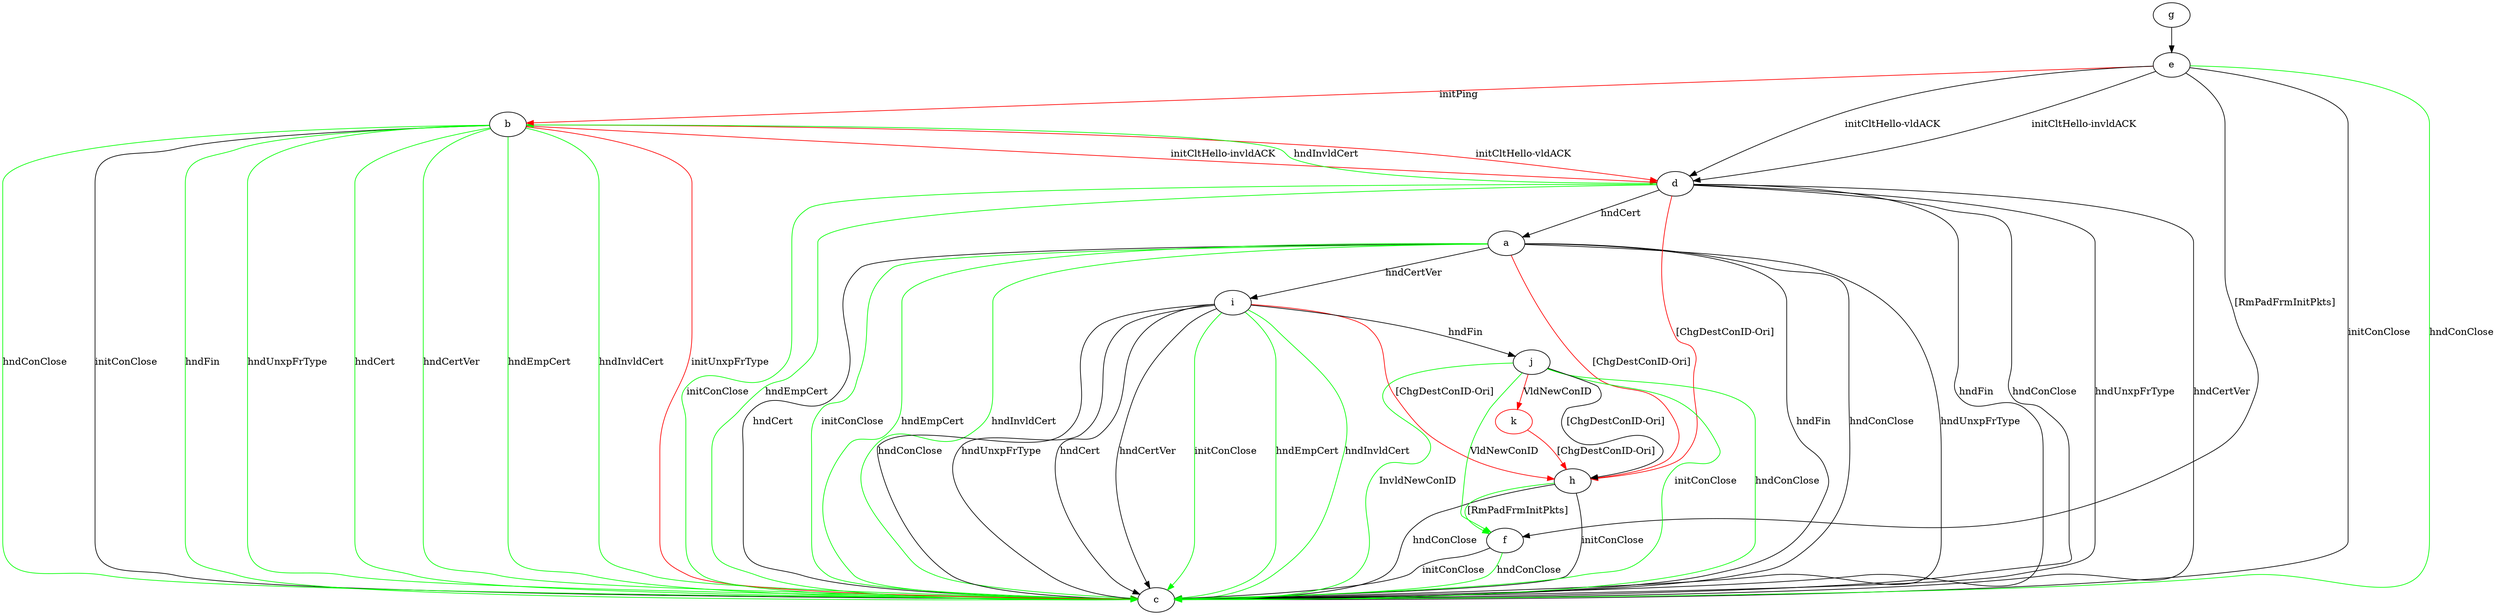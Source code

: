 digraph "" {
	a -> c	[key=0,
		label="hndFin "];
	a -> c	[key=1,
		label="hndConClose "];
	a -> c	[key=2,
		label="hndUnxpFrType "];
	a -> c	[key=3,
		label="hndCert "];
	a -> c	[key=4,
		color=green,
		label="initConClose "];
	a -> c	[key=5,
		color=green,
		label="hndEmpCert "];
	a -> c	[key=6,
		color=green,
		label="hndInvldCert "];
	a -> h	[key=0,
		color=red,
		label="[ChgDestConID-Ori] "];
	a -> i	[key=0,
		label="hndCertVer "];
	b -> c	[key=0,
		label="initConClose "];
	b -> c	[key=1,
		color=green,
		label="hndFin "];
	b -> c	[key=2,
		color=green,
		label="hndConClose "];
	b -> c	[key=3,
		color=green,
		label="hndUnxpFrType "];
	b -> c	[key=4,
		color=green,
		label="hndCert "];
	b -> c	[key=5,
		color=green,
		label="hndCertVer "];
	b -> c	[key=6,
		color=green,
		label="hndEmpCert "];
	b -> c	[key=7,
		color=green,
		label="hndInvldCert "];
	b -> c	[key=8,
		color=red,
		label="initUnxpFrType "];
	b -> d	[key=0,
		color=red,
		label="initCltHello-vldACK "];
	b -> d	[key=1,
		color=red,
		label="initCltHello-invldACK "];
	d -> a	[key=0,
		label="hndCert "];
	d -> b	[key=0,
		color=green,
		label="hndInvldCert "];
	d -> c	[key=0,
		label="hndFin "];
	d -> c	[key=1,
		label="hndConClose "];
	d -> c	[key=2,
		label="hndUnxpFrType "];
	d -> c	[key=3,
		label="hndCertVer "];
	d -> c	[key=4,
		color=green,
		label="initConClose "];
	d -> c	[key=5,
		color=green,
		label="hndEmpCert "];
	d -> h	[key=0,
		color=red,
		label="[ChgDestConID-Ori] "];
	e -> b	[key=0,
		color=red,
		label="initPing "];
	e -> c	[key=0,
		label="initConClose "];
	e -> c	[key=1,
		color=green,
		label="hndConClose "];
	e -> d	[key=0,
		label="initCltHello-vldACK "];
	e -> d	[key=1,
		label="initCltHello-invldACK "];
	e -> f	[key=0,
		label="[RmPadFrmInitPkts] "];
	f -> c	[key=0,
		label="initConClose "];
	f -> c	[key=1,
		color=green,
		label="hndConClose "];
	g -> e	[key=0];
	h -> c	[key=0,
		label="initConClose "];
	h -> c	[key=1,
		label="hndConClose "];
	h -> f	[key=0,
		color=green,
		label="[RmPadFrmInitPkts] "];
	i -> c	[key=0,
		label="hndConClose "];
	i -> c	[key=1,
		label="hndUnxpFrType "];
	i -> c	[key=2,
		label="hndCert "];
	i -> c	[key=3,
		label="hndCertVer "];
	i -> c	[key=4,
		color=green,
		label="initConClose "];
	i -> c	[key=5,
		color=green,
		label="hndEmpCert "];
	i -> c	[key=6,
		color=green,
		label="hndInvldCert "];
	i -> h	[key=0,
		color=red,
		label="[ChgDestConID-Ori] "];
	i -> j	[key=0,
		label="hndFin "];
	j -> c	[key=0,
		color=green,
		label="initConClose "];
	j -> c	[key=1,
		color=green,
		label="hndConClose "];
	j -> c	[key=2,
		color=green,
		label="InvldNewConID "];
	j -> f	[key=0,
		color=green,
		label="VldNewConID "];
	j -> h	[key=0,
		label="[ChgDestConID-Ori] "];
	k	[color=red];
	j -> k	[key=0,
		color=red,
		label="VldNewConID "];
	k -> h	[key=0,
		color=red,
		label="[ChgDestConID-Ori] "];
}
